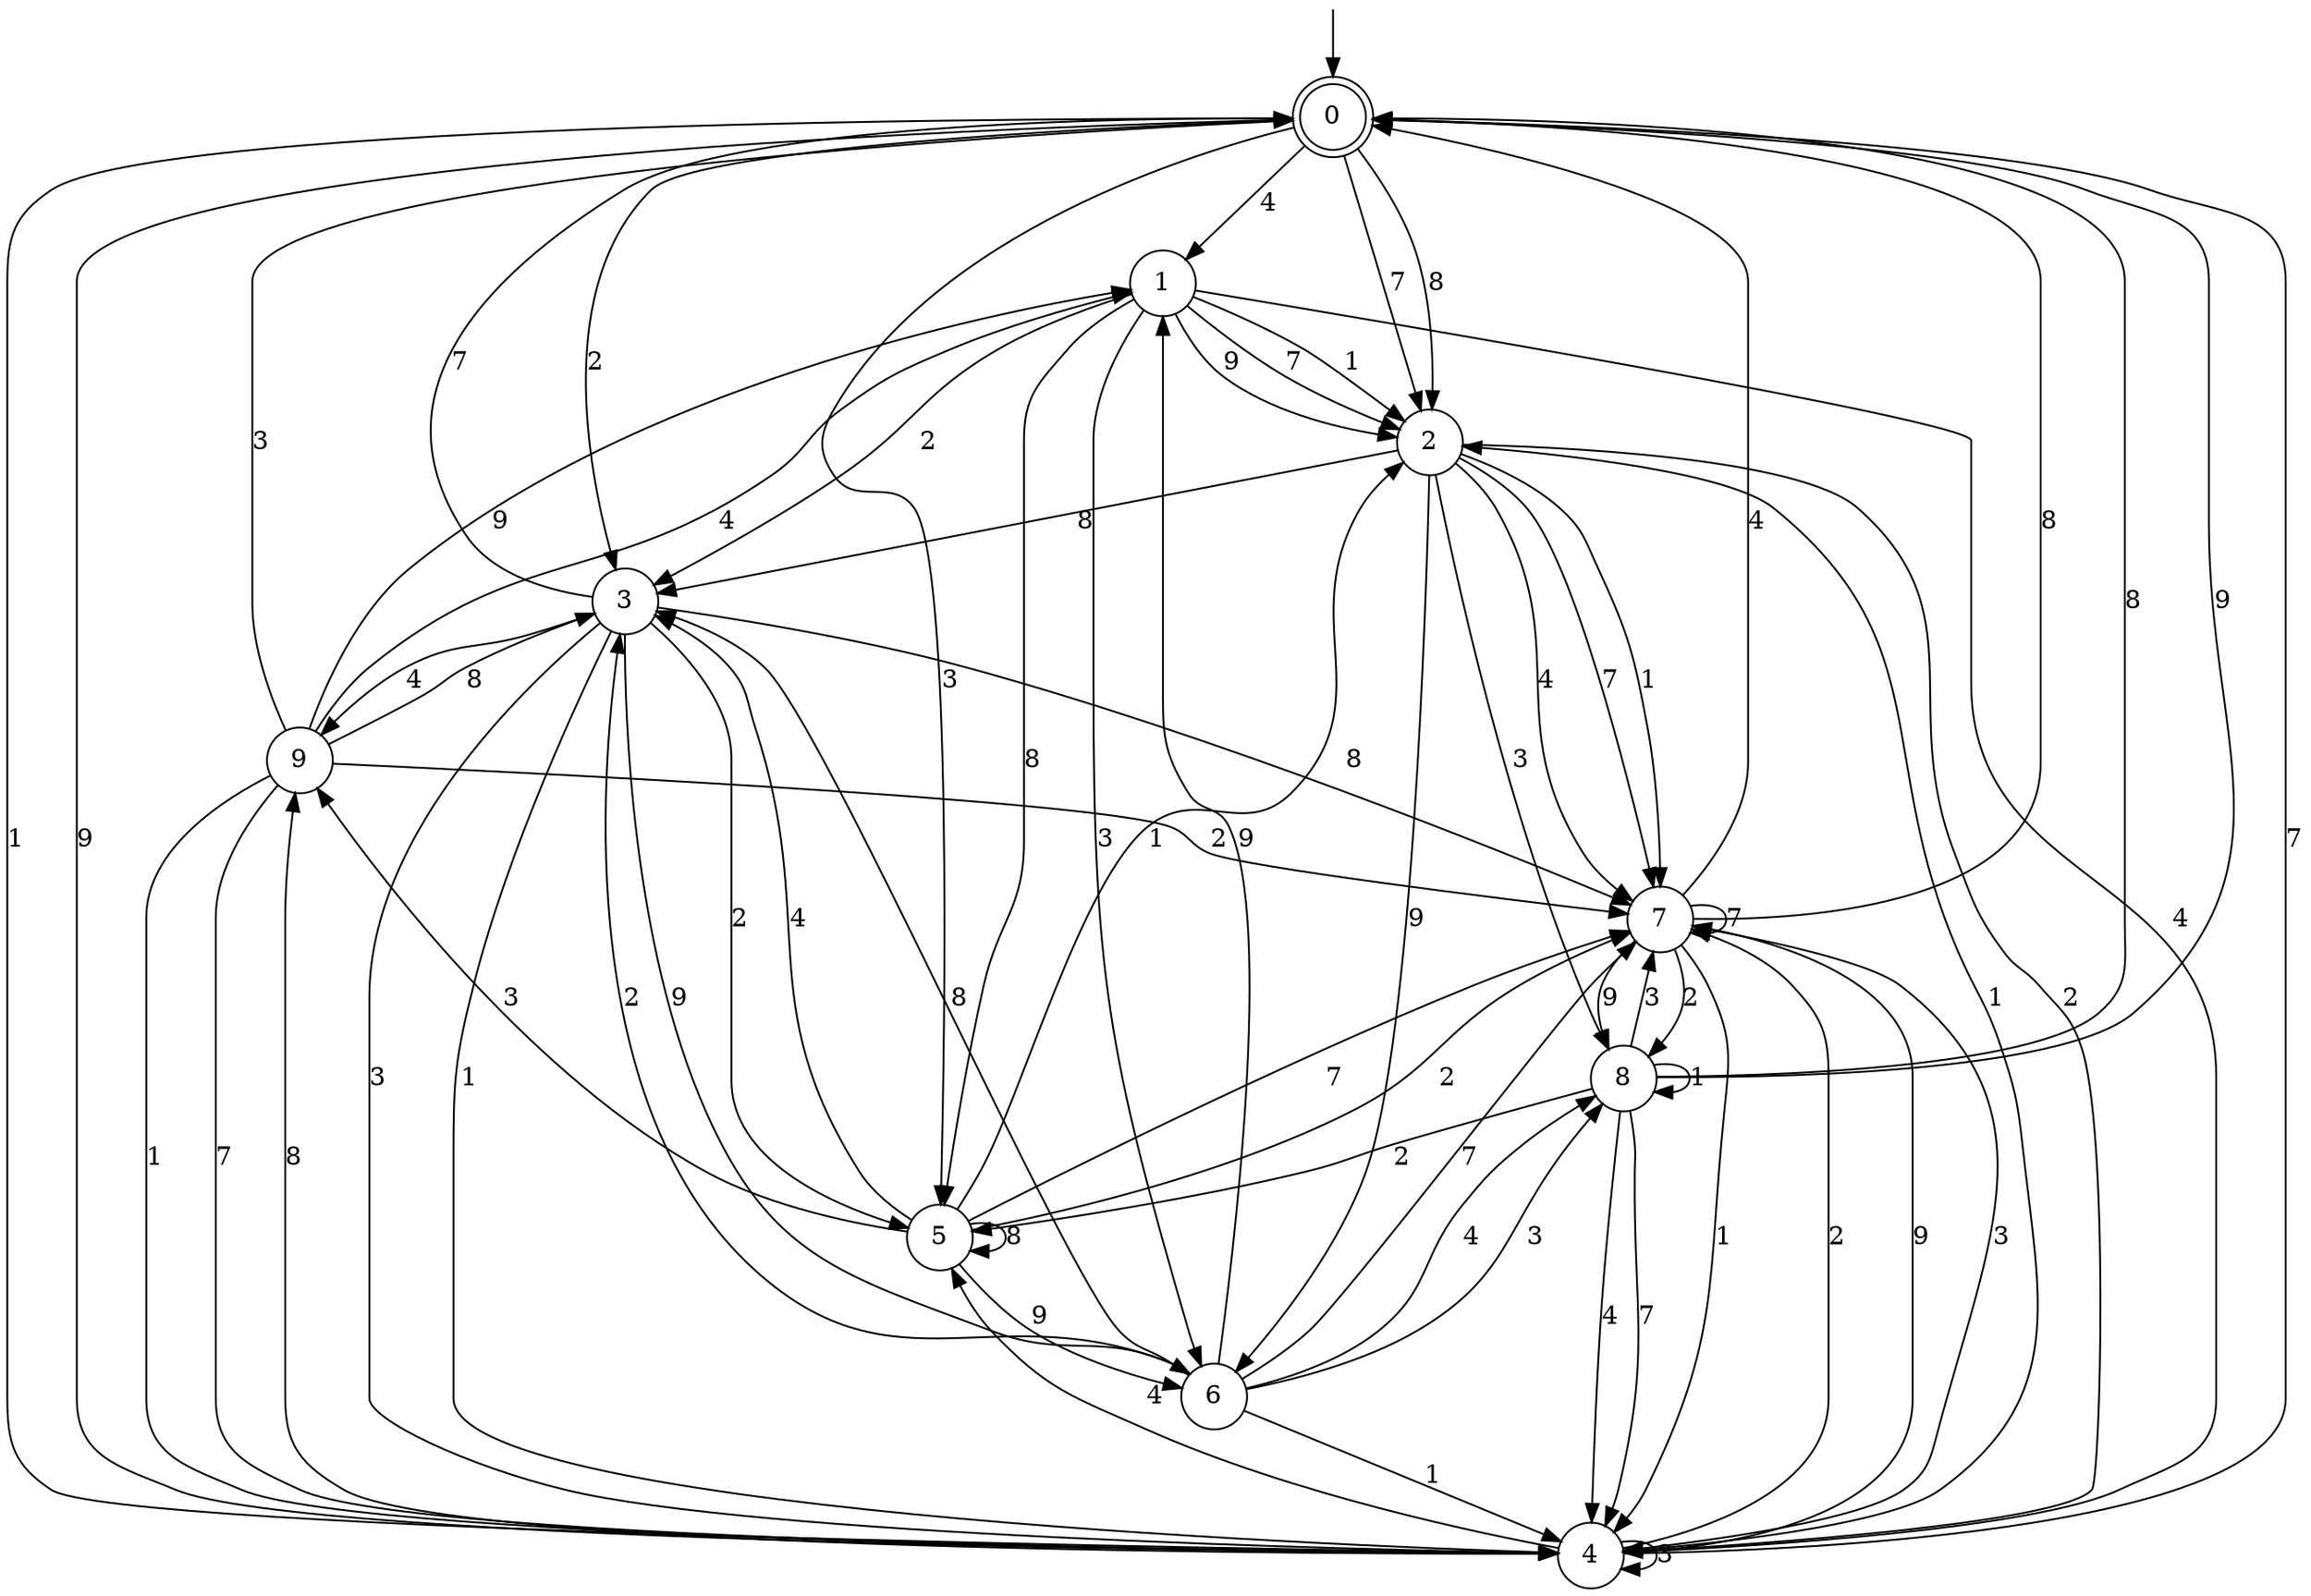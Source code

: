 digraph g {

	s0 [shape="doublecircle" label="0"];
	s1 [shape="circle" label="1"];
	s2 [shape="circle" label="2"];
	s3 [shape="circle" label="3"];
	s4 [shape="circle" label="4"];
	s5 [shape="circle" label="5"];
	s6 [shape="circle" label="6"];
	s7 [shape="circle" label="7"];
	s8 [shape="circle" label="8"];
	s9 [shape="circle" label="9"];
	s0 -> s1 [label="4"];
	s0 -> s2 [label="7"];
	s0 -> s2 [label="8"];
	s0 -> s3 [label="2"];
	s0 -> s4 [label="1"];
	s0 -> s5 [label="3"];
	s0 -> s4 [label="9"];
	s1 -> s4 [label="4"];
	s1 -> s2 [label="7"];
	s1 -> s5 [label="8"];
	s1 -> s3 [label="2"];
	s1 -> s2 [label="1"];
	s1 -> s6 [label="3"];
	s1 -> s2 [label="9"];
	s2 -> s7 [label="4"];
	s2 -> s7 [label="7"];
	s2 -> s3 [label="8"];
	s2 -> s4 [label="2"];
	s2 -> s7 [label="1"];
	s2 -> s8 [label="3"];
	s2 -> s6 [label="9"];
	s3 -> s9 [label="4"];
	s3 -> s0 [label="7"];
	s3 -> s7 [label="8"];
	s3 -> s5 [label="2"];
	s3 -> s4 [label="1"];
	s3 -> s4 [label="3"];
	s3 -> s6 [label="9"];
	s4 -> s5 [label="4"];
	s4 -> s0 [label="7"];
	s4 -> s9 [label="8"];
	s4 -> s7 [label="2"];
	s4 -> s2 [label="1"];
	s4 -> s4 [label="3"];
	s4 -> s7 [label="9"];
	s5 -> s3 [label="4"];
	s5 -> s7 [label="7"];
	s5 -> s5 [label="8"];
	s5 -> s7 [label="2"];
	s5 -> s2 [label="1"];
	s5 -> s9 [label="3"];
	s5 -> s6 [label="9"];
	s6 -> s8 [label="4"];
	s6 -> s7 [label="7"];
	s6 -> s3 [label="8"];
	s6 -> s3 [label="2"];
	s6 -> s4 [label="1"];
	s6 -> s8 [label="3"];
	s6 -> s1 [label="9"];
	s7 -> s0 [label="4"];
	s7 -> s7 [label="7"];
	s7 -> s0 [label="8"];
	s7 -> s8 [label="2"];
	s7 -> s4 [label="1"];
	s7 -> s4 [label="3"];
	s7 -> s8 [label="9"];
	s8 -> s4 [label="4"];
	s8 -> s4 [label="7"];
	s8 -> s0 [label="8"];
	s8 -> s5 [label="2"];
	s8 -> s8 [label="1"];
	s8 -> s7 [label="3"];
	s8 -> s0 [label="9"];
	s9 -> s1 [label="4"];
	s9 -> s4 [label="7"];
	s9 -> s3 [label="8"];
	s9 -> s7 [label="2"];
	s9 -> s4 [label="1"];
	s9 -> s0 [label="3"];
	s9 -> s1 [label="9"];

__start0 [label="" shape="none" width="0" height="0"];
__start0 -> s0;

}
